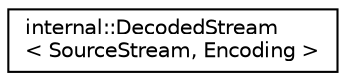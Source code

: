 digraph "Graphical Class Hierarchy"
{
 // LATEX_PDF_SIZE
  edge [fontname="Helvetica",fontsize="10",labelfontname="Helvetica",labelfontsize="10"];
  node [fontname="Helvetica",fontsize="10",shape=record];
  rankdir="LR";
  Node0 [label="internal::DecodedStream\l\< SourceStream, Encoding \>",height=0.2,width=0.4,color="black", fillcolor="white", style="filled",URL="$classinternal_1_1_decoded_stream.html",tooltip=" "];
}
